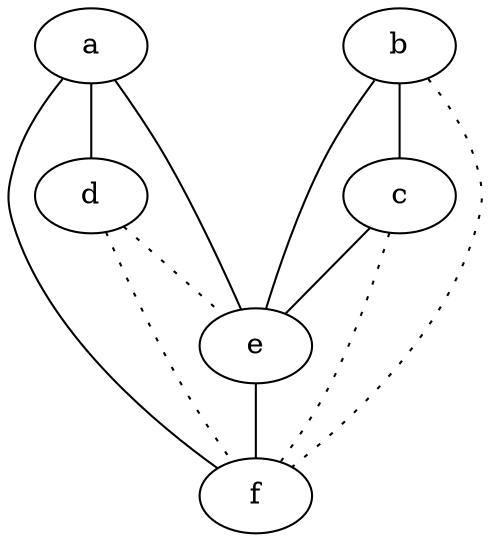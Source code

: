 graph {
a -- d;
a -- e;
a -- f;
b -- c;
b -- e;
b -- f [style=dotted];
c -- e;
c -- f [style=dotted];
d -- e [style=dotted];
d -- f [style=dotted];
e -- f;
}
